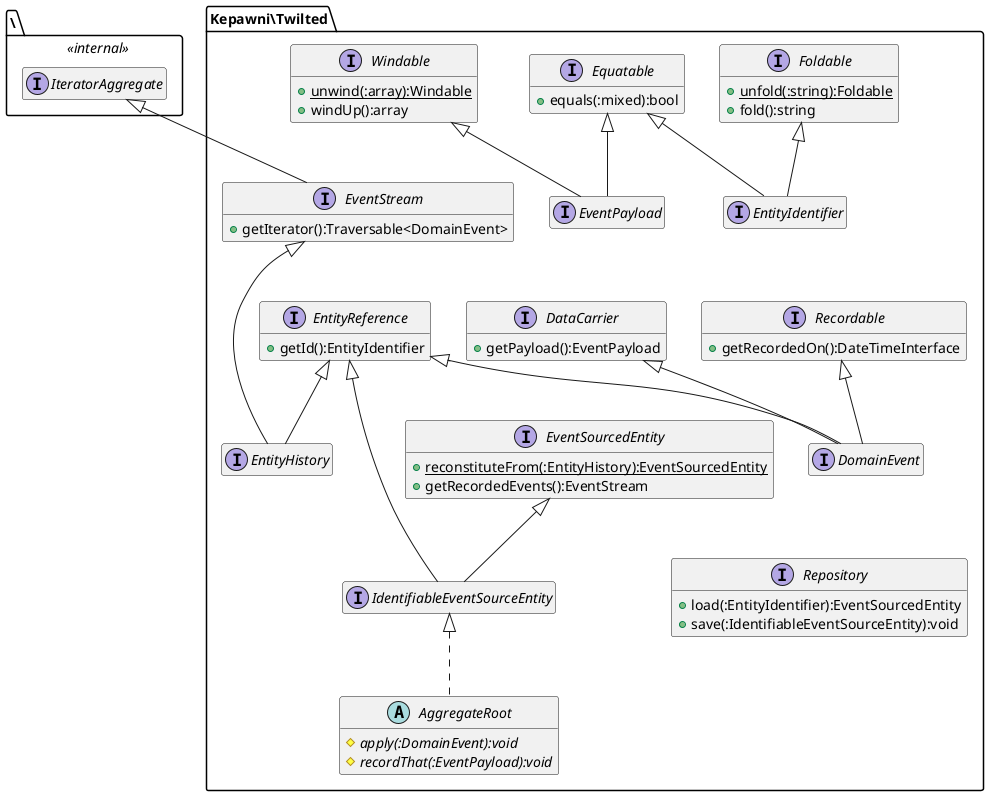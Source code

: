 @startuml
hide empty members
package \ <<internal>> {
    interface IteratorAggregate
}
package Kepawni\Twilted {
    abstract AggregateRoot {
        {abstract} #apply(:DomainEvent):void
        {abstract} #recordThat(:EventPayload):void
    }
    interface DataCarrier {
        +getPayload():EventPayload
    }
    interface DomainEvent
    interface EntityHistory
    interface EntityIdentifier
    interface EntityReference {
        +getId():EntityIdentifier
    }
    interface Equatable {
        +equals(:mixed):bool
    }
    interface EventPayload
    interface EventSourcedEntity {
        {static} +reconstituteFrom(:EntityHistory):EventSourcedEntity
        +getRecordedEvents():EventStream
    }
    interface EventStream {
        +getIterator():Traversable<DomainEvent>
    }
    interface Foldable {
        {static} +unfold(:string):Foldable
        +fold():string
    }
    interface IdentifiableEventSourceEntity
    interface Recordable {
        +getRecordedOn():DateTimeInterface
    }
    interface Repository {
        +load(:EntityIdentifier):EventSourcedEntity
        +save(:IdentifiableEventSourceEntity):void
    }
    interface Windable {
        {static} +unwind(:array):Windable
        +windUp():array
    }
    IdentifiableEventSourceEntity ^.. AggregateRoot
    DataCarrier ^-- DomainEvent
    EntityReference ^-- DomainEvent
    Recordable ^-- DomainEvent
    EntityReference ^-- EntityHistory
    EventStream ^--- EntityHistory
    Equatable ^-- EntityIdentifier
    Foldable ^-- EntityIdentifier
    Equatable ^-- EventPayload
    Windable ^-- EventPayload
    IteratorAggregate ^-- EventStream
    EntityReference ^--- IdentifiableEventSourceEntity
    EventSourcedEntity ^-- IdentifiableEventSourceEntity

    Windable -d[hidden]- EventStream
    Repository -u[hidden]- DomainEvent
}
@enduml
